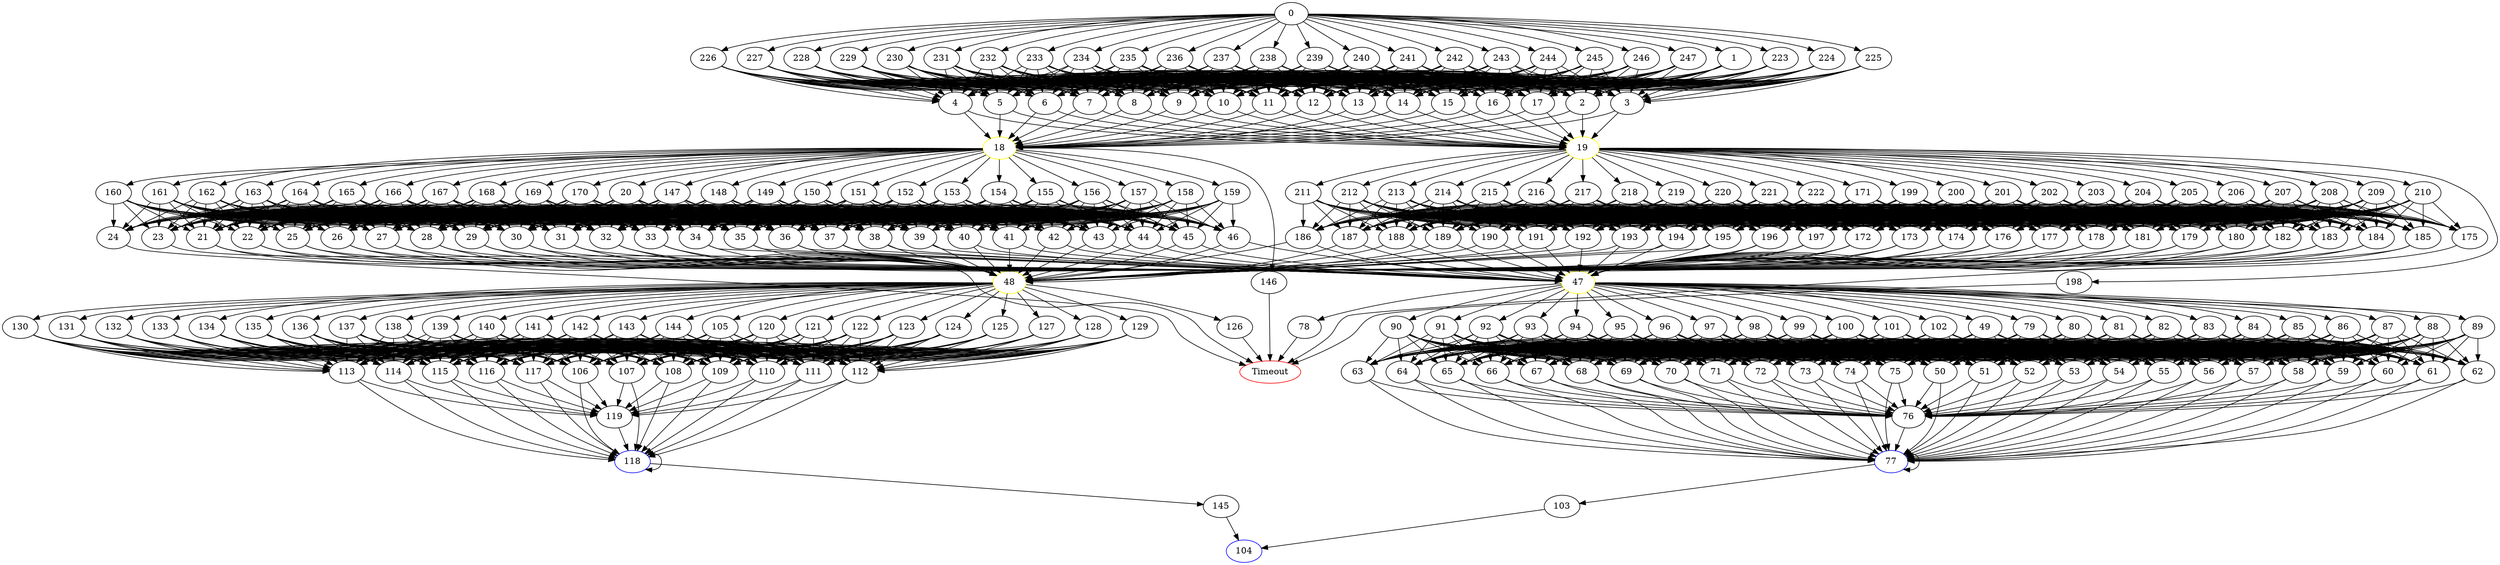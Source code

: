 digraph G {
	0 -> 1;
	0 -> 223;
	0 -> 224;
	0 -> 225;
	0 -> 226;
	0 -> 227;
	0 -> 228;
	0 -> 229;
	0 -> 230;
	0 -> 231;
	0 -> 232;
	0 -> 233;
	0 -> 234;
	0 -> 235;
	0 -> 236;
	0 -> 237;
	0 -> 238;
	0 -> 239;
	0 -> 240;
	0 -> 241;
	0 -> 242;
	0 -> 243;
	0 -> 244;
	0 -> 245;
	0 -> 246;
	0 -> 247;
	1 -> 2;
	1 -> 3;
	1 -> 4;
	1 -> 5;
	1 -> 6;
	1 -> 7;
	1 -> 8;
	1 -> 9;
	1 -> 10;
	1 -> 11;
	1 -> 12;
	1 -> 13;
	1 -> 14;
	1 -> 15;
	1 -> 16;
	1 -> 17;
	2 -> "18";
18 [color=yellow];
	2 -> "19";
19 [color=yellow];
	3 -> "18";
18 [color=yellow];
	3 -> "19";
19 [color=yellow];
	4 -> "18";
18 [color=yellow];
	4 -> "19";
19 [color=yellow];
	5 -> "18";
18 [color=yellow];
	5 -> "19";
19 [color=yellow];
	6 -> "18";
18 [color=yellow];
	6 -> "19";
19 [color=yellow];
	7 -> "18";
18 [color=yellow];
	7 -> "19";
19 [color=yellow];
	8 -> "18";
18 [color=yellow];
	8 -> "19";
19 [color=yellow];
	9 -> "18";
18 [color=yellow];
	9 -> "19";
19 [color=yellow];
	10 -> "18";
18 [color=yellow];
	10 -> "19";
19 [color=yellow];
	11 -> "18";
18 [color=yellow];
	11 -> "19";
19 [color=yellow];
	12 -> "18";
18 [color=yellow];
	12 -> "19";
19 [color=yellow];
	13 -> "18";
18 [color=yellow];
	13 -> "19";
19 [color=yellow];
	14 -> "18";
18 [color=yellow];
	14 -> "19";
19 [color=yellow];
	15 -> "18";
18 [color=yellow];
	15 -> "19";
19 [color=yellow];
	16 -> "18";
18 [color=yellow];
	16 -> "19";
19 [color=yellow];
	17 -> "18";
18 [color=yellow];
	17 -> "19";
19 [color=yellow];
	18 -> 20;
	18 -> 146;
	18 -> 147;
	18 -> 148;
	18 -> 149;
	18 -> 150;
	18 -> 151;
	18 -> 152;
	18 -> 153;
	18 -> 154;
	18 -> 155;
	18 -> 156;
	18 -> 157;
	18 -> 158;
	18 -> 159;
	18 -> 160;
	18 -> 161;
	18 -> 162;
	18 -> 163;
	18 -> 164;
	18 -> 165;
	18 -> 166;
	18 -> 167;
	18 -> 168;
	18 -> 169;
	18 -> 170;
	19 -> 171;
	19 -> 198;
	19 -> 199;
	19 -> 200;
	19 -> 201;
	19 -> 202;
	19 -> 203;
	19 -> 204;
	19 -> 205;
	19 -> 206;
	19 -> 207;
	19 -> 208;
	19 -> 209;
	19 -> 210;
	19 -> 211;
	19 -> 212;
	19 -> 213;
	19 -> 214;
	19 -> 215;
	19 -> 216;
	19 -> 217;
	19 -> 218;
	19 -> 219;
	19 -> 220;
	19 -> 221;
	19 -> 222;
	20 -> 21;
	20 -> 22;
	20 -> 23;
	20 -> 24;
	20 -> 25;
	20 -> 26;
	20 -> 27;
	20 -> 28;
	20 -> 29;
	20 -> 30;
	20 -> 31;
	20 -> 32;
	20 -> 33;
	20 -> 34;
	20 -> 35;
	20 -> 36;
	20 -> 37;
	20 -> 38;
	20 -> 39;
	20 -> 40;
	20 -> 41;
	20 -> 42;
	20 -> 43;
	20 -> 44;
	20 -> 45;
	20 -> 46;
	21 -> "47";
47 [color=yellow];
	21 -> "48";
48 [color=yellow];
	22 -> "47";
47 [color=yellow];
	22 -> "48";
48 [color=yellow];
	23 -> "Timeout";
Timeout [color=red];
	24 -> "Timeout";
Timeout [color=red];
	25 -> "47";
47 [color=yellow];
	25 -> "48";
48 [color=yellow];
	26 -> "47";
47 [color=yellow];
	26 -> "48";
48 [color=yellow];
	27 -> "47";
47 [color=yellow];
	27 -> "48";
48 [color=yellow];
	28 -> "47";
47 [color=yellow];
	28 -> "48";
48 [color=yellow];
	29 -> "47";
47 [color=yellow];
	29 -> "48";
48 [color=yellow];
	30 -> "47";
47 [color=yellow];
	30 -> "48";
48 [color=yellow];
	31 -> "47";
47 [color=yellow];
	31 -> "48";
48 [color=yellow];
	32 -> "47";
47 [color=yellow];
	32 -> "48";
48 [color=yellow];
	33 -> "47";
47 [color=yellow];
	33 -> "48";
48 [color=yellow];
	34 -> "47";
47 [color=yellow];
	34 -> "48";
48 [color=yellow];
	35 -> "47";
47 [color=yellow];
	35 -> "48";
48 [color=yellow];
	36 -> "47";
47 [color=yellow];
	36 -> "48";
48 [color=yellow];
	37 -> "47";
47 [color=yellow];
	37 -> "48";
48 [color=yellow];
	38 -> "47";
47 [color=yellow];
	38 -> "48";
48 [color=yellow];
	39 -> "47";
47 [color=yellow];
	39 -> "48";
48 [color=yellow];
	40 -> "47";
47 [color=yellow];
	40 -> "48";
48 [color=yellow];
	41 -> "47";
47 [color=yellow];
	41 -> "48";
48 [color=yellow];
	42 -> "47";
47 [color=yellow];
	42 -> "48";
48 [color=yellow];
	43 -> "47";
47 [color=yellow];
	43 -> "48";
48 [color=yellow];
	44 -> "47";
47 [color=yellow];
	44 -> "48";
48 [color=yellow];
	45 -> "47";
47 [color=yellow];
	45 -> "48";
48 [color=yellow];
	46 -> "47";
47 [color=yellow];
	46 -> "48";
48 [color=yellow];
	47 -> 49;
	47 -> 78;
	47 -> 79;
	47 -> 80;
	47 -> 81;
	47 -> 82;
	47 -> 83;
	47 -> 84;
	47 -> 85;
	47 -> 86;
	47 -> 87;
	47 -> 88;
	47 -> 89;
	47 -> 90;
	47 -> 91;
	47 -> 92;
	47 -> 93;
	47 -> 94;
	47 -> 95;
	47 -> 96;
	47 -> 97;
	47 -> 98;
	47 -> 99;
	47 -> 100;
	47 -> 101;
	47 -> 102;
	48 -> 105;
	48 -> 120;
	48 -> 121;
	48 -> 122;
	48 -> 123;
	48 -> 124;
	48 -> 125;
	48 -> 126;
	48 -> 127;
	48 -> 128;
	48 -> 129;
	48 -> 130;
	48 -> 131;
	48 -> 132;
	48 -> 133;
	48 -> 134;
	48 -> 135;
	48 -> 136;
	48 -> 137;
	48 -> 138;
	48 -> 139;
	48 -> 140;
	48 -> 141;
	48 -> 142;
	48 -> 143;
	48 -> 144;
	49 -> 50;
	49 -> 51;
	49 -> 52;
	49 -> 53;
	49 -> 54;
	49 -> 55;
	49 -> 56;
	49 -> 57;
	49 -> 58;
	49 -> 59;
	49 -> 60;
	49 -> 61;
	49 -> 62;
	49 -> 63;
	49 -> 64;
	49 -> 65;
	49 -> 66;
	49 -> 67;
	49 -> 68;
	49 -> 69;
	49 -> 70;
	49 -> 71;
	49 -> 72;
	49 -> 73;
	49 -> 74;
	49 -> 75;
	50 -> 76;
	50 -> "77";
77 [color=blue];
	51 -> 76;
	51 -> "77";
77 [color=blue];
	52 -> 76;
	52 -> "77";
77 [color=blue];
	53 -> 76;
	53 -> "77";
77 [color=blue];
	54 -> 76;
	54 -> "77";
77 [color=blue];
	55 -> 76;
	55 -> "77";
77 [color=blue];
	56 -> 76;
	56 -> "77";
77 [color=blue];
	57 -> 76;
	57 -> "77";
77 [color=blue];
	58 -> 76;
	58 -> "77";
77 [color=blue];
	59 -> 76;
	59 -> "77";
77 [color=blue];
	60 -> 76;
	60 -> "77";
77 [color=blue];
	61 -> 76;
	61 -> "77";
77 [color=blue];
	62 -> 76;
	62 -> "77";
77 [color=blue];
	63 -> 76;
	63 -> "77";
77 [color=blue];
	64 -> 76;
	64 -> "77";
77 [color=blue];
	65 -> 76;
	65 -> "77";
77 [color=blue];
	66 -> 76;
	66 -> "77";
77 [color=blue];
	67 -> 76;
	67 -> "77";
77 [color=blue];
	68 -> 76;
	68 -> "77";
77 [color=blue];
	69 -> 76;
	69 -> "77";
77 [color=blue];
	70 -> 76;
	70 -> "77";
77 [color=blue];
	71 -> 76;
	71 -> "77";
77 [color=blue];
	72 -> 76;
	72 -> "77";
77 [color=blue];
	73 -> 76;
	73 -> "77";
77 [color=blue];
	74 -> 76;
	74 -> "77";
77 [color=blue];
	75 -> 76;
	75 -> "77";
77 [color=blue];
	76 -> "77";
77 [color=blue];
	77 -> "77";
77 [color=blue];
	77 -> 103;
	78 -> "Timeout";
Timeout [color=red];
	79 -> 50;
	79 -> 51;
	79 -> 52;
	79 -> 53;
	79 -> 54;
	79 -> 55;
	79 -> 56;
	79 -> 57;
	79 -> 58;
	79 -> 59;
	79 -> 60;
	79 -> 61;
	79 -> 62;
	79 -> 63;
	79 -> 64;
	79 -> 65;
	79 -> 66;
	79 -> 67;
	79 -> 68;
	79 -> 69;
	79 -> 70;
	79 -> 71;
	79 -> 72;
	79 -> 73;
	79 -> 74;
	79 -> 75;
	80 -> 50;
	80 -> 51;
	80 -> 52;
	80 -> 53;
	80 -> 54;
	80 -> 55;
	80 -> 56;
	80 -> 57;
	80 -> 58;
	80 -> 59;
	80 -> 60;
	80 -> 61;
	80 -> 62;
	80 -> 63;
	80 -> 64;
	80 -> 65;
	80 -> 66;
	80 -> 67;
	80 -> 68;
	80 -> 69;
	80 -> 70;
	80 -> 71;
	80 -> 72;
	80 -> 73;
	80 -> 74;
	80 -> 75;
	81 -> 50;
	81 -> 51;
	81 -> 52;
	81 -> 53;
	81 -> 54;
	81 -> 55;
	81 -> 56;
	81 -> 57;
	81 -> 58;
	81 -> 59;
	81 -> 60;
	81 -> 61;
	81 -> 62;
	81 -> 63;
	81 -> 64;
	81 -> 65;
	81 -> 66;
	81 -> 67;
	81 -> 68;
	81 -> 69;
	81 -> 70;
	81 -> 71;
	81 -> 72;
	81 -> 73;
	81 -> 74;
	81 -> 75;
	82 -> 50;
	82 -> 51;
	82 -> 52;
	82 -> 53;
	82 -> 54;
	82 -> 55;
	82 -> 56;
	82 -> 57;
	82 -> 58;
	82 -> 59;
	82 -> 60;
	82 -> 61;
	82 -> 62;
	82 -> 63;
	82 -> 64;
	82 -> 65;
	82 -> 66;
	82 -> 67;
	82 -> 68;
	82 -> 69;
	82 -> 70;
	82 -> 71;
	82 -> 72;
	82 -> 73;
	82 -> 74;
	82 -> 75;
	83 -> 50;
	83 -> 51;
	83 -> 52;
	83 -> 53;
	83 -> 54;
	83 -> 55;
	83 -> 56;
	83 -> 57;
	83 -> 58;
	83 -> 59;
	83 -> 60;
	83 -> 61;
	83 -> 62;
	83 -> 63;
	83 -> 64;
	83 -> 65;
	83 -> 66;
	83 -> 67;
	83 -> 68;
	83 -> 69;
	83 -> 70;
	83 -> 71;
	83 -> 72;
	83 -> 73;
	83 -> 74;
	83 -> 75;
	84 -> 50;
	84 -> 51;
	84 -> 52;
	84 -> 53;
	84 -> 54;
	84 -> 55;
	84 -> 56;
	84 -> 57;
	84 -> 58;
	84 -> 59;
	84 -> 60;
	84 -> 61;
	84 -> 62;
	84 -> 63;
	84 -> 64;
	84 -> 65;
	84 -> 66;
	84 -> 67;
	84 -> 68;
	84 -> 69;
	84 -> 70;
	84 -> 71;
	84 -> 72;
	84 -> 73;
	84 -> 74;
	84 -> 75;
	85 -> 50;
	85 -> 51;
	85 -> 52;
	85 -> 53;
	85 -> 54;
	85 -> 55;
	85 -> 56;
	85 -> 57;
	85 -> 58;
	85 -> 59;
	85 -> 60;
	85 -> 61;
	85 -> 62;
	85 -> 63;
	85 -> 64;
	85 -> 65;
	85 -> 66;
	85 -> 67;
	85 -> 68;
	85 -> 69;
	85 -> 70;
	85 -> 71;
	85 -> 72;
	85 -> 73;
	85 -> 74;
	85 -> 75;
	86 -> 50;
	86 -> 51;
	86 -> 52;
	86 -> 53;
	86 -> 54;
	86 -> 55;
	86 -> 56;
	86 -> 57;
	86 -> 58;
	86 -> 59;
	86 -> 60;
	86 -> 61;
	86 -> 62;
	86 -> 63;
	86 -> 64;
	86 -> 65;
	86 -> 66;
	86 -> 67;
	86 -> 68;
	86 -> 69;
	86 -> 70;
	86 -> 71;
	86 -> 72;
	86 -> 73;
	86 -> 74;
	86 -> 75;
	87 -> 50;
	87 -> 51;
	87 -> 52;
	87 -> 53;
	87 -> 54;
	87 -> 55;
	87 -> 56;
	87 -> 57;
	87 -> 58;
	87 -> 59;
	87 -> 60;
	87 -> 61;
	87 -> 62;
	87 -> 63;
	87 -> 64;
	87 -> 65;
	87 -> 66;
	87 -> 67;
	87 -> 68;
	87 -> 69;
	87 -> 70;
	87 -> 71;
	87 -> 72;
	87 -> 73;
	87 -> 74;
	87 -> 75;
	88 -> 50;
	88 -> 51;
	88 -> 52;
	88 -> 53;
	88 -> 54;
	88 -> 55;
	88 -> 56;
	88 -> 57;
	88 -> 58;
	88 -> 59;
	88 -> 60;
	88 -> 61;
	88 -> 62;
	88 -> 63;
	88 -> 64;
	88 -> 65;
	88 -> 66;
	88 -> 67;
	88 -> 68;
	88 -> 69;
	88 -> 70;
	88 -> 71;
	88 -> 72;
	88 -> 73;
	88 -> 74;
	88 -> 75;
	89 -> 50;
	89 -> 51;
	89 -> 52;
	89 -> 53;
	89 -> 54;
	89 -> 55;
	89 -> 56;
	89 -> 57;
	89 -> 58;
	89 -> 59;
	89 -> 60;
	89 -> 61;
	89 -> 62;
	89 -> 63;
	89 -> 64;
	89 -> 65;
	89 -> 66;
	89 -> 67;
	89 -> 68;
	89 -> 69;
	89 -> 70;
	89 -> 71;
	89 -> 72;
	89 -> 73;
	89 -> 74;
	89 -> 75;
	90 -> 50;
	90 -> 51;
	90 -> 52;
	90 -> 53;
	90 -> 54;
	90 -> 55;
	90 -> 56;
	90 -> 57;
	90 -> 58;
	90 -> 59;
	90 -> 60;
	90 -> 61;
	90 -> 62;
	90 -> 63;
	90 -> 64;
	90 -> 65;
	90 -> 66;
	90 -> 67;
	90 -> 68;
	90 -> 69;
	90 -> 70;
	90 -> 71;
	90 -> 72;
	90 -> 73;
	90 -> 74;
	90 -> 75;
	91 -> 50;
	91 -> 51;
	91 -> 52;
	91 -> 53;
	91 -> 54;
	91 -> 55;
	91 -> 56;
	91 -> 57;
	91 -> 58;
	91 -> 59;
	91 -> 60;
	91 -> 61;
	91 -> 62;
	91 -> 63;
	91 -> 64;
	91 -> 65;
	91 -> 66;
	91 -> 67;
	91 -> 68;
	91 -> 69;
	91 -> 70;
	91 -> 71;
	91 -> 72;
	91 -> 73;
	91 -> 74;
	91 -> 75;
	92 -> 50;
	92 -> 51;
	92 -> 52;
	92 -> 53;
	92 -> 54;
	92 -> 55;
	92 -> 56;
	92 -> 57;
	92 -> 58;
	92 -> 59;
	92 -> 60;
	92 -> 61;
	92 -> 62;
	92 -> 63;
	92 -> 64;
	92 -> 65;
	92 -> 66;
	92 -> 67;
	92 -> 68;
	92 -> 69;
	92 -> 70;
	92 -> 71;
	92 -> 72;
	92 -> 73;
	92 -> 74;
	92 -> 75;
	93 -> 50;
	93 -> 51;
	93 -> 52;
	93 -> 53;
	93 -> 54;
	93 -> 55;
	93 -> 56;
	93 -> 57;
	93 -> 58;
	93 -> 59;
	93 -> 60;
	93 -> 61;
	93 -> 62;
	93 -> 63;
	93 -> 64;
	93 -> 65;
	93 -> 66;
	93 -> 67;
	93 -> 68;
	93 -> 69;
	93 -> 70;
	93 -> 71;
	93 -> 72;
	93 -> 73;
	93 -> 74;
	93 -> 75;
	94 -> 50;
	94 -> 51;
	94 -> 52;
	94 -> 53;
	94 -> 54;
	94 -> 55;
	94 -> 56;
	94 -> 57;
	94 -> 58;
	94 -> 59;
	94 -> 60;
	94 -> 61;
	94 -> 62;
	94 -> 63;
	94 -> 64;
	94 -> 65;
	94 -> 66;
	94 -> 67;
	94 -> 68;
	94 -> 69;
	94 -> 70;
	94 -> 71;
	94 -> 72;
	94 -> 73;
	94 -> 74;
	94 -> 75;
	95 -> 50;
	95 -> 51;
	95 -> 52;
	95 -> 53;
	95 -> 54;
	95 -> 55;
	95 -> 56;
	95 -> 57;
	95 -> 58;
	95 -> 59;
	95 -> 60;
	95 -> 61;
	95 -> 62;
	95 -> 63;
	95 -> 64;
	95 -> 65;
	95 -> 66;
	95 -> 67;
	95 -> 68;
	95 -> 69;
	95 -> 70;
	95 -> 71;
	95 -> 72;
	95 -> 73;
	95 -> 74;
	95 -> 75;
	96 -> 50;
	96 -> 51;
	96 -> 52;
	96 -> 53;
	96 -> 54;
	96 -> 55;
	96 -> 56;
	96 -> 57;
	96 -> 58;
	96 -> 59;
	96 -> 60;
	96 -> 61;
	96 -> 62;
	96 -> 63;
	96 -> 64;
	96 -> 65;
	96 -> 66;
	96 -> 67;
	96 -> 68;
	96 -> 69;
	96 -> 70;
	96 -> 71;
	96 -> 72;
	96 -> 73;
	96 -> 74;
	96 -> 75;
	97 -> 50;
	97 -> 51;
	97 -> 52;
	97 -> 53;
	97 -> 54;
	97 -> 55;
	97 -> 56;
	97 -> 57;
	97 -> 58;
	97 -> 59;
	97 -> 60;
	97 -> 61;
	97 -> 62;
	97 -> 63;
	97 -> 64;
	97 -> 65;
	97 -> 66;
	97 -> 67;
	97 -> 68;
	97 -> 69;
	97 -> 70;
	97 -> 71;
	97 -> 72;
	97 -> 73;
	97 -> 74;
	97 -> 75;
	98 -> 50;
	98 -> 51;
	98 -> 52;
	98 -> 53;
	98 -> 54;
	98 -> 55;
	98 -> 56;
	98 -> 57;
	98 -> 58;
	98 -> 59;
	98 -> 60;
	98 -> 61;
	98 -> 62;
	98 -> 63;
	98 -> 64;
	98 -> 65;
	98 -> 66;
	98 -> 67;
	98 -> 68;
	98 -> 69;
	98 -> 70;
	98 -> 71;
	98 -> 72;
	98 -> 73;
	98 -> 74;
	98 -> 75;
	99 -> 50;
	99 -> 51;
	99 -> 52;
	99 -> 53;
	99 -> 54;
	99 -> 55;
	99 -> 56;
	99 -> 57;
	99 -> 58;
	99 -> 59;
	99 -> 60;
	99 -> 61;
	99 -> 62;
	99 -> 63;
	99 -> 64;
	99 -> 65;
	99 -> 66;
	99 -> 67;
	99 -> 68;
	99 -> 69;
	99 -> 70;
	99 -> 71;
	99 -> 72;
	99 -> 73;
	99 -> 74;
	99 -> 75;
	100 -> 50;
	100 -> 51;
	100 -> 52;
	100 -> 53;
	100 -> 54;
	100 -> 55;
	100 -> 56;
	100 -> 57;
	100 -> 58;
	100 -> 59;
	100 -> 60;
	100 -> 61;
	100 -> 62;
	100 -> 63;
	100 -> 64;
	100 -> 65;
	100 -> 66;
	100 -> 67;
	100 -> 68;
	100 -> 69;
	100 -> 70;
	100 -> 71;
	100 -> 72;
	100 -> 73;
	100 -> 74;
	100 -> 75;
	101 -> 50;
	101 -> 51;
	101 -> 52;
	101 -> 53;
	101 -> 54;
	101 -> 55;
	101 -> 56;
	101 -> 57;
	101 -> 58;
	101 -> 59;
	101 -> 60;
	101 -> 61;
	101 -> 62;
	101 -> 63;
	101 -> 64;
	101 -> 65;
	101 -> 66;
	101 -> 67;
	101 -> 68;
	101 -> 69;
	101 -> 70;
	101 -> 71;
	101 -> 72;
	101 -> 73;
	101 -> 74;
	101 -> 75;
	102 -> 50;
	102 -> 51;
	102 -> 52;
	102 -> 53;
	102 -> 54;
	102 -> 55;
	102 -> 56;
	102 -> 57;
	102 -> 58;
	102 -> 59;
	102 -> 60;
	102 -> 61;
	102 -> 62;
	102 -> 63;
	102 -> 64;
	102 -> 65;
	102 -> 66;
	102 -> 67;
	102 -> 68;
	102 -> 69;
	102 -> 70;
	102 -> 71;
	102 -> 72;
	102 -> 73;
	102 -> 74;
	102 -> 75;
	103 -> "104";
104 [color=blue];
	105 -> 106;
	105 -> 107;
	105 -> 108;
	105 -> 109;
	105 -> 110;
	105 -> 111;
	105 -> 112;
	105 -> 113;
	105 -> 114;
	105 -> 115;
	105 -> 116;
	105 -> 117;
	106 -> "118";
118 [color=blue];
	106 -> 119;
	107 -> "118";
118 [color=blue];
	107 -> 119;
	108 -> "118";
118 [color=blue];
	108 -> 119;
	109 -> "118";
118 [color=blue];
	109 -> 119;
	110 -> "118";
118 [color=blue];
	110 -> 119;
	111 -> "118";
118 [color=blue];
	111 -> 119;
	112 -> "118";
118 [color=blue];
	112 -> 119;
	113 -> "118";
118 [color=blue];
	113 -> 119;
	114 -> "118";
118 [color=blue];
	114 -> 119;
	115 -> "118";
118 [color=blue];
	115 -> 119;
	116 -> "118";
118 [color=blue];
	116 -> 119;
	117 -> "118";
118 [color=blue];
	117 -> 119;
	118 -> "118";
118 [color=blue];
	118 -> 145;
	119 -> "118";
118 [color=blue];
	120 -> 106;
	120 -> 107;
	120 -> 108;
	120 -> 109;
	120 -> 110;
	120 -> 111;
	120 -> 112;
	120 -> 113;
	120 -> 114;
	120 -> 115;
	120 -> 116;
	120 -> 117;
	121 -> 106;
	121 -> 107;
	121 -> 108;
	121 -> 109;
	121 -> 110;
	121 -> 111;
	121 -> 112;
	121 -> 113;
	121 -> 114;
	121 -> 115;
	121 -> 116;
	121 -> 117;
	122 -> 106;
	122 -> 107;
	122 -> 108;
	122 -> 109;
	122 -> 110;
	122 -> 111;
	122 -> 112;
	122 -> 113;
	122 -> 114;
	122 -> 115;
	122 -> 116;
	122 -> 117;
	123 -> 106;
	123 -> 107;
	123 -> 108;
	123 -> 109;
	123 -> 110;
	123 -> 111;
	123 -> 112;
	123 -> 113;
	123 -> 114;
	123 -> 115;
	123 -> 116;
	123 -> 117;
	124 -> 106;
	124 -> 107;
	124 -> 108;
	124 -> 109;
	124 -> 110;
	124 -> 111;
	124 -> 112;
	124 -> 113;
	124 -> 114;
	124 -> 115;
	124 -> 116;
	124 -> 117;
	125 -> 106;
	125 -> 107;
	125 -> 108;
	125 -> 109;
	125 -> 110;
	125 -> 111;
	125 -> 112;
	125 -> 113;
	125 -> 114;
	125 -> 115;
	125 -> 116;
	125 -> 117;
	126 -> "Timeout";
Timeout [color=red];
	127 -> 106;
	127 -> 107;
	127 -> 108;
	127 -> 109;
	127 -> 110;
	127 -> 111;
	127 -> 112;
	127 -> 113;
	127 -> 114;
	127 -> 115;
	127 -> 116;
	127 -> 117;
	128 -> 106;
	128 -> 107;
	128 -> 108;
	128 -> 109;
	128 -> 110;
	128 -> 111;
	128 -> 112;
	128 -> 113;
	128 -> 114;
	128 -> 115;
	128 -> 116;
	128 -> 117;
	129 -> 106;
	129 -> 107;
	129 -> 108;
	129 -> 109;
	129 -> 110;
	129 -> 111;
	129 -> 112;
	129 -> 113;
	129 -> 114;
	129 -> 115;
	129 -> 116;
	129 -> 117;
	130 -> 106;
	130 -> 107;
	130 -> 108;
	130 -> 109;
	130 -> 110;
	130 -> 111;
	130 -> 112;
	130 -> 113;
	130 -> 114;
	130 -> 115;
	130 -> 116;
	130 -> 117;
	131 -> 106;
	131 -> 107;
	131 -> 108;
	131 -> 109;
	131 -> 110;
	131 -> 111;
	131 -> 112;
	131 -> 113;
	131 -> 114;
	131 -> 115;
	131 -> 116;
	131 -> 117;
	132 -> 106;
	132 -> 107;
	132 -> 108;
	132 -> 109;
	132 -> 110;
	132 -> 111;
	132 -> 112;
	132 -> 113;
	132 -> 114;
	132 -> 115;
	132 -> 116;
	132 -> 117;
	133 -> 106;
	133 -> 107;
	133 -> 108;
	133 -> 109;
	133 -> 110;
	133 -> 111;
	133 -> 112;
	133 -> 113;
	133 -> 114;
	133 -> 115;
	133 -> 116;
	133 -> 117;
	134 -> 106;
	134 -> 107;
	134 -> 108;
	134 -> 109;
	134 -> 110;
	134 -> 111;
	134 -> 112;
	134 -> 113;
	134 -> 114;
	134 -> 115;
	134 -> 116;
	134 -> 117;
	135 -> 106;
	135 -> 107;
	135 -> 108;
	135 -> 109;
	135 -> 110;
	135 -> 111;
	135 -> 112;
	135 -> 113;
	135 -> 114;
	135 -> 115;
	135 -> 116;
	135 -> 117;
	136 -> 106;
	136 -> 107;
	136 -> 108;
	136 -> 109;
	136 -> 110;
	136 -> 111;
	136 -> 112;
	136 -> 113;
	136 -> 114;
	136 -> 115;
	136 -> 116;
	136 -> 117;
	137 -> 106;
	137 -> 107;
	137 -> 108;
	137 -> 109;
	137 -> 110;
	137 -> 111;
	137 -> 112;
	137 -> 113;
	137 -> 114;
	137 -> 115;
	137 -> 116;
	137 -> 117;
	138 -> 106;
	138 -> 107;
	138 -> 108;
	138 -> 109;
	138 -> 110;
	138 -> 111;
	138 -> 112;
	138 -> 113;
	138 -> 114;
	138 -> 115;
	138 -> 116;
	138 -> 117;
	139 -> 106;
	139 -> 107;
	139 -> 108;
	139 -> 109;
	139 -> 110;
	139 -> 111;
	139 -> 112;
	139 -> 113;
	139 -> 114;
	139 -> 115;
	139 -> 116;
	139 -> 117;
	140 -> 106;
	140 -> 107;
	140 -> 108;
	140 -> 109;
	140 -> 110;
	140 -> 111;
	140 -> 112;
	140 -> 113;
	140 -> 114;
	140 -> 115;
	140 -> 116;
	140 -> 117;
	141 -> 106;
	141 -> 107;
	141 -> 108;
	141 -> 109;
	141 -> 110;
	141 -> 111;
	141 -> 112;
	141 -> 113;
	141 -> 114;
	141 -> 115;
	141 -> 116;
	141 -> 117;
	142 -> 106;
	142 -> 107;
	142 -> 108;
	142 -> 109;
	142 -> 110;
	142 -> 111;
	142 -> 112;
	142 -> 113;
	142 -> 114;
	142 -> 115;
	142 -> 116;
	142 -> 117;
	143 -> 106;
	143 -> 107;
	143 -> 108;
	143 -> 109;
	143 -> 110;
	143 -> 111;
	143 -> 112;
	143 -> 113;
	143 -> 114;
	143 -> 115;
	143 -> 116;
	143 -> 117;
	144 -> 106;
	144 -> 107;
	144 -> 108;
	144 -> 109;
	144 -> 110;
	144 -> 111;
	144 -> 112;
	144 -> 113;
	144 -> 114;
	144 -> 115;
	144 -> 116;
	144 -> 117;
	145 -> "104";
104 [color=blue];
	146 -> "Timeout";
Timeout [color=red];
	147 -> 21;
	147 -> 22;
	147 -> 23;
	147 -> 24;
	147 -> 25;
	147 -> 26;
	147 -> 27;
	147 -> 28;
	147 -> 29;
	147 -> 30;
	147 -> 31;
	147 -> 32;
	147 -> 33;
	147 -> 34;
	147 -> 35;
	147 -> 36;
	147 -> 37;
	147 -> 38;
	147 -> 39;
	147 -> 40;
	147 -> 41;
	147 -> 42;
	147 -> 43;
	147 -> 44;
	147 -> 45;
	147 -> 46;
	148 -> 21;
	148 -> 22;
	148 -> 23;
	148 -> 24;
	148 -> 25;
	148 -> 26;
	148 -> 27;
	148 -> 28;
	148 -> 29;
	148 -> 30;
	148 -> 31;
	148 -> 32;
	148 -> 33;
	148 -> 34;
	148 -> 35;
	148 -> 36;
	148 -> 37;
	148 -> 38;
	148 -> 39;
	148 -> 40;
	148 -> 41;
	148 -> 42;
	148 -> 43;
	148 -> 44;
	148 -> 45;
	148 -> 46;
	149 -> 21;
	149 -> 22;
	149 -> 23;
	149 -> 24;
	149 -> 25;
	149 -> 26;
	149 -> 27;
	149 -> 28;
	149 -> 29;
	149 -> 30;
	149 -> 31;
	149 -> 32;
	149 -> 33;
	149 -> 34;
	149 -> 35;
	149 -> 36;
	149 -> 37;
	149 -> 38;
	149 -> 39;
	149 -> 40;
	149 -> 41;
	149 -> 42;
	149 -> 43;
	149 -> 44;
	149 -> 45;
	149 -> 46;
	150 -> 21;
	150 -> 22;
	150 -> 23;
	150 -> 24;
	150 -> 25;
	150 -> 26;
	150 -> 27;
	150 -> 28;
	150 -> 29;
	150 -> 30;
	150 -> 31;
	150 -> 32;
	150 -> 33;
	150 -> 34;
	150 -> 35;
	150 -> 36;
	150 -> 37;
	150 -> 38;
	150 -> 39;
	150 -> 40;
	150 -> 41;
	150 -> 42;
	150 -> 43;
	150 -> 44;
	150 -> 45;
	150 -> 46;
	151 -> 21;
	151 -> 22;
	151 -> 23;
	151 -> 24;
	151 -> 25;
	151 -> 26;
	151 -> 27;
	151 -> 28;
	151 -> 29;
	151 -> 30;
	151 -> 31;
	151 -> 32;
	151 -> 33;
	151 -> 34;
	151 -> 35;
	151 -> 36;
	151 -> 37;
	151 -> 38;
	151 -> 39;
	151 -> 40;
	151 -> 41;
	151 -> 42;
	151 -> 43;
	151 -> 44;
	151 -> 45;
	151 -> 46;
	152 -> 21;
	152 -> 22;
	152 -> 23;
	152 -> 24;
	152 -> 25;
	152 -> 26;
	152 -> 27;
	152 -> 28;
	152 -> 29;
	152 -> 30;
	152 -> 31;
	152 -> 32;
	152 -> 33;
	152 -> 34;
	152 -> 35;
	152 -> 36;
	152 -> 37;
	152 -> 38;
	152 -> 39;
	152 -> 40;
	152 -> 41;
	152 -> 42;
	152 -> 43;
	152 -> 44;
	152 -> 45;
	152 -> 46;
	153 -> 21;
	153 -> 22;
	153 -> 23;
	153 -> 24;
	153 -> 25;
	153 -> 26;
	153 -> 27;
	153 -> 28;
	153 -> 29;
	153 -> 30;
	153 -> 31;
	153 -> 32;
	153 -> 33;
	153 -> 34;
	153 -> 35;
	153 -> 36;
	153 -> 37;
	153 -> 38;
	153 -> 39;
	153 -> 40;
	153 -> 41;
	153 -> 42;
	153 -> 43;
	153 -> 44;
	153 -> 45;
	153 -> 46;
	154 -> 21;
	154 -> 22;
	154 -> 23;
	154 -> 24;
	154 -> 25;
	154 -> 26;
	154 -> 27;
	154 -> 28;
	154 -> 29;
	154 -> 30;
	154 -> 31;
	154 -> 32;
	154 -> 33;
	154 -> 34;
	154 -> 35;
	154 -> 36;
	154 -> 37;
	154 -> 38;
	154 -> 39;
	154 -> 40;
	154 -> 41;
	154 -> 42;
	154 -> 43;
	154 -> 44;
	154 -> 45;
	154 -> 46;
	155 -> 21;
	155 -> 22;
	155 -> 23;
	155 -> 24;
	155 -> 25;
	155 -> 26;
	155 -> 27;
	155 -> 28;
	155 -> 29;
	155 -> 30;
	155 -> 31;
	155 -> 32;
	155 -> 33;
	155 -> 34;
	155 -> 35;
	155 -> 36;
	155 -> 37;
	155 -> 38;
	155 -> 39;
	155 -> 40;
	155 -> 41;
	155 -> 42;
	155 -> 43;
	155 -> 44;
	155 -> 45;
	155 -> 46;
	156 -> 21;
	156 -> 22;
	156 -> 23;
	156 -> 24;
	156 -> 25;
	156 -> 26;
	156 -> 27;
	156 -> 28;
	156 -> 29;
	156 -> 30;
	156 -> 31;
	156 -> 32;
	156 -> 33;
	156 -> 34;
	156 -> 35;
	156 -> 36;
	156 -> 37;
	156 -> 38;
	156 -> 39;
	156 -> 40;
	156 -> 41;
	156 -> 42;
	156 -> 43;
	156 -> 44;
	156 -> 45;
	156 -> 46;
	157 -> 21;
	157 -> 22;
	157 -> 23;
	157 -> 24;
	157 -> 25;
	157 -> 26;
	157 -> 27;
	157 -> 28;
	157 -> 29;
	157 -> 30;
	157 -> 31;
	157 -> 32;
	157 -> 33;
	157 -> 34;
	157 -> 35;
	157 -> 36;
	157 -> 37;
	157 -> 38;
	157 -> 39;
	157 -> 40;
	157 -> 41;
	157 -> 42;
	157 -> 43;
	157 -> 44;
	157 -> 45;
	157 -> 46;
	158 -> 21;
	158 -> 22;
	158 -> 23;
	158 -> 24;
	158 -> 25;
	158 -> 26;
	158 -> 27;
	158 -> 28;
	158 -> 29;
	158 -> 30;
	158 -> 31;
	158 -> 32;
	158 -> 33;
	158 -> 34;
	158 -> 35;
	158 -> 36;
	158 -> 37;
	158 -> 38;
	158 -> 39;
	158 -> 40;
	158 -> 41;
	158 -> 42;
	158 -> 43;
	158 -> 44;
	158 -> 45;
	158 -> 46;
	159 -> 21;
	159 -> 22;
	159 -> 23;
	159 -> 24;
	159 -> 25;
	159 -> 26;
	159 -> 27;
	159 -> 28;
	159 -> 29;
	159 -> 30;
	159 -> 31;
	159 -> 32;
	159 -> 33;
	159 -> 34;
	159 -> 35;
	159 -> 36;
	159 -> 37;
	159 -> 38;
	159 -> 39;
	159 -> 40;
	159 -> 41;
	159 -> 42;
	159 -> 43;
	159 -> 44;
	159 -> 45;
	159 -> 46;
	160 -> 21;
	160 -> 22;
	160 -> 23;
	160 -> 24;
	160 -> 25;
	160 -> 26;
	160 -> 27;
	160 -> 28;
	160 -> 29;
	160 -> 30;
	160 -> 31;
	160 -> 32;
	160 -> 33;
	160 -> 34;
	160 -> 35;
	160 -> 36;
	160 -> 37;
	160 -> 38;
	160 -> 39;
	160 -> 40;
	160 -> 41;
	160 -> 42;
	160 -> 43;
	160 -> 44;
	160 -> 45;
	160 -> 46;
	161 -> 21;
	161 -> 22;
	161 -> 23;
	161 -> 24;
	161 -> 25;
	161 -> 26;
	161 -> 27;
	161 -> 28;
	161 -> 29;
	161 -> 30;
	161 -> 31;
	161 -> 32;
	161 -> 33;
	161 -> 34;
	161 -> 35;
	161 -> 36;
	161 -> 37;
	161 -> 38;
	161 -> 39;
	161 -> 40;
	161 -> 41;
	161 -> 42;
	161 -> 43;
	161 -> 44;
	161 -> 45;
	161 -> 46;
	162 -> 21;
	162 -> 22;
	162 -> 23;
	162 -> 24;
	162 -> 25;
	162 -> 26;
	162 -> 27;
	162 -> 28;
	162 -> 29;
	162 -> 30;
	162 -> 31;
	162 -> 32;
	162 -> 33;
	162 -> 34;
	162 -> 35;
	162 -> 36;
	162 -> 37;
	162 -> 38;
	162 -> 39;
	162 -> 40;
	162 -> 41;
	162 -> 42;
	162 -> 43;
	162 -> 44;
	162 -> 45;
	162 -> 46;
	163 -> 21;
	163 -> 22;
	163 -> 23;
	163 -> 24;
	163 -> 25;
	163 -> 26;
	163 -> 27;
	163 -> 28;
	163 -> 29;
	163 -> 30;
	163 -> 31;
	163 -> 32;
	163 -> 33;
	163 -> 34;
	163 -> 35;
	163 -> 36;
	163 -> 37;
	163 -> 38;
	163 -> 39;
	163 -> 40;
	163 -> 41;
	163 -> 42;
	163 -> 43;
	163 -> 44;
	163 -> 45;
	163 -> 46;
	164 -> 21;
	164 -> 22;
	164 -> 23;
	164 -> 24;
	164 -> 25;
	164 -> 26;
	164 -> 27;
	164 -> 28;
	164 -> 29;
	164 -> 30;
	164 -> 31;
	164 -> 32;
	164 -> 33;
	164 -> 34;
	164 -> 35;
	164 -> 36;
	164 -> 37;
	164 -> 38;
	164 -> 39;
	164 -> 40;
	164 -> 41;
	164 -> 42;
	164 -> 43;
	164 -> 44;
	164 -> 45;
	164 -> 46;
	165 -> 21;
	165 -> 22;
	165 -> 23;
	165 -> 24;
	165 -> 25;
	165 -> 26;
	165 -> 27;
	165 -> 28;
	165 -> 29;
	165 -> 30;
	165 -> 31;
	165 -> 32;
	165 -> 33;
	165 -> 34;
	165 -> 35;
	165 -> 36;
	165 -> 37;
	165 -> 38;
	165 -> 39;
	165 -> 40;
	165 -> 41;
	165 -> 42;
	165 -> 43;
	165 -> 44;
	165 -> 45;
	165 -> 46;
	166 -> 21;
	166 -> 22;
	166 -> 23;
	166 -> 24;
	166 -> 25;
	166 -> 26;
	166 -> 27;
	166 -> 28;
	166 -> 29;
	166 -> 30;
	166 -> 31;
	166 -> 32;
	166 -> 33;
	166 -> 34;
	166 -> 35;
	166 -> 36;
	166 -> 37;
	166 -> 38;
	166 -> 39;
	166 -> 40;
	166 -> 41;
	166 -> 42;
	166 -> 43;
	166 -> 44;
	166 -> 45;
	166 -> 46;
	167 -> 21;
	167 -> 22;
	167 -> 23;
	167 -> 24;
	167 -> 25;
	167 -> 26;
	167 -> 27;
	167 -> 28;
	167 -> 29;
	167 -> 30;
	167 -> 31;
	167 -> 32;
	167 -> 33;
	167 -> 34;
	167 -> 35;
	167 -> 36;
	167 -> 37;
	167 -> 38;
	167 -> 39;
	167 -> 40;
	167 -> 41;
	167 -> 42;
	167 -> 43;
	167 -> 44;
	167 -> 45;
	167 -> 46;
	168 -> 21;
	168 -> 22;
	168 -> 23;
	168 -> 24;
	168 -> 25;
	168 -> 26;
	168 -> 27;
	168 -> 28;
	168 -> 29;
	168 -> 30;
	168 -> 31;
	168 -> 32;
	168 -> 33;
	168 -> 34;
	168 -> 35;
	168 -> 36;
	168 -> 37;
	168 -> 38;
	168 -> 39;
	168 -> 40;
	168 -> 41;
	168 -> 42;
	168 -> 43;
	168 -> 44;
	168 -> 45;
	168 -> 46;
	169 -> 21;
	169 -> 22;
	169 -> 23;
	169 -> 24;
	169 -> 25;
	169 -> 26;
	169 -> 27;
	169 -> 28;
	169 -> 29;
	169 -> 30;
	169 -> 31;
	169 -> 32;
	169 -> 33;
	169 -> 34;
	169 -> 35;
	169 -> 36;
	169 -> 37;
	169 -> 38;
	169 -> 39;
	169 -> 40;
	169 -> 41;
	169 -> 42;
	169 -> 43;
	169 -> 44;
	169 -> 45;
	169 -> 46;
	170 -> 21;
	170 -> 22;
	170 -> 23;
	170 -> 24;
	170 -> 25;
	170 -> 26;
	170 -> 27;
	170 -> 28;
	170 -> 29;
	170 -> 30;
	170 -> 31;
	170 -> 32;
	170 -> 33;
	170 -> 34;
	170 -> 35;
	170 -> 36;
	170 -> 37;
	170 -> 38;
	170 -> 39;
	170 -> 40;
	170 -> 41;
	170 -> 42;
	170 -> 43;
	170 -> 44;
	170 -> 45;
	170 -> 46;
	171 -> 172;
	171 -> 173;
	171 -> 174;
	171 -> 175;
	171 -> 176;
	171 -> 177;
	171 -> 178;
	171 -> 179;
	171 -> 180;
	171 -> 181;
	171 -> 182;
	171 -> 183;
	171 -> 184;
	171 -> 185;
	171 -> 186;
	171 -> 187;
	171 -> 188;
	171 -> 189;
	171 -> 190;
	171 -> 191;
	171 -> 192;
	171 -> 193;
	171 -> 194;
	171 -> 195;
	171 -> 196;
	171 -> 197;
	172 -> "47";
47 [color=yellow];
	172 -> "48";
48 [color=yellow];
	173 -> "47";
47 [color=yellow];
	173 -> "48";
48 [color=yellow];
	174 -> "47";
47 [color=yellow];
	174 -> "48";
48 [color=yellow];
	175 -> "Timeout";
Timeout [color=red];
	176 -> "47";
47 [color=yellow];
	176 -> "48";
48 [color=yellow];
	177 -> "47";
47 [color=yellow];
	177 -> "48";
48 [color=yellow];
	178 -> "47";
47 [color=yellow];
	178 -> "48";
48 [color=yellow];
	179 -> "47";
47 [color=yellow];
	179 -> "48";
48 [color=yellow];
	180 -> "47";
47 [color=yellow];
	180 -> "48";
48 [color=yellow];
	181 -> "47";
47 [color=yellow];
	181 -> "48";
48 [color=yellow];
	182 -> "47";
47 [color=yellow];
	182 -> "48";
48 [color=yellow];
	183 -> "47";
47 [color=yellow];
	183 -> "48";
48 [color=yellow];
	184 -> "47";
47 [color=yellow];
	184 -> "48";
48 [color=yellow];
	185 -> "47";
47 [color=yellow];
	185 -> "48";
48 [color=yellow];
	186 -> "47";
47 [color=yellow];
	186 -> "48";
48 [color=yellow];
	187 -> "47";
47 [color=yellow];
	187 -> "48";
48 [color=yellow];
	188 -> "47";
47 [color=yellow];
	188 -> "48";
48 [color=yellow];
	189 -> "47";
47 [color=yellow];
	189 -> "48";
48 [color=yellow];
	190 -> "47";
47 [color=yellow];
	190 -> "48";
48 [color=yellow];
	191 -> "47";
47 [color=yellow];
	191 -> "48";
48 [color=yellow];
	192 -> "47";
47 [color=yellow];
	192 -> "48";
48 [color=yellow];
	193 -> "47";
47 [color=yellow];
	193 -> "48";
48 [color=yellow];
	194 -> "47";
47 [color=yellow];
	194 -> "48";
48 [color=yellow];
	195 -> "47";
47 [color=yellow];
	195 -> "48";
48 [color=yellow];
	196 -> "47";
47 [color=yellow];
	196 -> "48";
48 [color=yellow];
	197 -> "47";
47 [color=yellow];
	197 -> "48";
48 [color=yellow];
	198 -> "Timeout";
Timeout [color=red];
	199 -> 172;
	199 -> 173;
	199 -> 174;
	199 -> 175;
	199 -> 176;
	199 -> 177;
	199 -> 178;
	199 -> 179;
	199 -> 180;
	199 -> 181;
	199 -> 182;
	199 -> 183;
	199 -> 184;
	199 -> 185;
	199 -> 186;
	199 -> 187;
	199 -> 188;
	199 -> 189;
	199 -> 190;
	199 -> 191;
	199 -> 192;
	199 -> 193;
	199 -> 194;
	199 -> 195;
	199 -> 196;
	199 -> 197;
	200 -> 172;
	200 -> 173;
	200 -> 174;
	200 -> 175;
	200 -> 176;
	200 -> 177;
	200 -> 178;
	200 -> 179;
	200 -> 180;
	200 -> 181;
	200 -> 182;
	200 -> 183;
	200 -> 184;
	200 -> 185;
	200 -> 186;
	200 -> 187;
	200 -> 188;
	200 -> 189;
	200 -> 190;
	200 -> 191;
	200 -> 192;
	200 -> 193;
	200 -> 194;
	200 -> 195;
	200 -> 196;
	200 -> 197;
	201 -> 172;
	201 -> 173;
	201 -> 174;
	201 -> 175;
	201 -> 176;
	201 -> 177;
	201 -> 178;
	201 -> 179;
	201 -> 180;
	201 -> 181;
	201 -> 182;
	201 -> 183;
	201 -> 184;
	201 -> 185;
	201 -> 186;
	201 -> 187;
	201 -> 188;
	201 -> 189;
	201 -> 190;
	201 -> 191;
	201 -> 192;
	201 -> 193;
	201 -> 194;
	201 -> 195;
	201 -> 196;
	201 -> 197;
	202 -> 172;
	202 -> 173;
	202 -> 174;
	202 -> 175;
	202 -> 176;
	202 -> 177;
	202 -> 178;
	202 -> 179;
	202 -> 180;
	202 -> 181;
	202 -> 182;
	202 -> 183;
	202 -> 184;
	202 -> 185;
	202 -> 186;
	202 -> 187;
	202 -> 188;
	202 -> 189;
	202 -> 190;
	202 -> 191;
	202 -> 192;
	202 -> 193;
	202 -> 194;
	202 -> 195;
	202 -> 196;
	202 -> 197;
	203 -> 172;
	203 -> 173;
	203 -> 174;
	203 -> 175;
	203 -> 176;
	203 -> 177;
	203 -> 178;
	203 -> 179;
	203 -> 180;
	203 -> 181;
	203 -> 182;
	203 -> 183;
	203 -> 184;
	203 -> 185;
	203 -> 186;
	203 -> 187;
	203 -> 188;
	203 -> 189;
	203 -> 190;
	203 -> 191;
	203 -> 192;
	203 -> 193;
	203 -> 194;
	203 -> 195;
	203 -> 196;
	203 -> 197;
	204 -> 172;
	204 -> 173;
	204 -> 174;
	204 -> 175;
	204 -> 176;
	204 -> 177;
	204 -> 178;
	204 -> 179;
	204 -> 180;
	204 -> 181;
	204 -> 182;
	204 -> 183;
	204 -> 184;
	204 -> 185;
	204 -> 186;
	204 -> 187;
	204 -> 188;
	204 -> 189;
	204 -> 190;
	204 -> 191;
	204 -> 192;
	204 -> 193;
	204 -> 194;
	204 -> 195;
	204 -> 196;
	204 -> 197;
	205 -> 172;
	205 -> 173;
	205 -> 174;
	205 -> 175;
	205 -> 176;
	205 -> 177;
	205 -> 178;
	205 -> 179;
	205 -> 180;
	205 -> 181;
	205 -> 182;
	205 -> 183;
	205 -> 184;
	205 -> 185;
	205 -> 186;
	205 -> 187;
	205 -> 188;
	205 -> 189;
	205 -> 190;
	205 -> 191;
	205 -> 192;
	205 -> 193;
	205 -> 194;
	205 -> 195;
	205 -> 196;
	205 -> 197;
	206 -> 172;
	206 -> 173;
	206 -> 174;
	206 -> 175;
	206 -> 176;
	206 -> 177;
	206 -> 178;
	206 -> 179;
	206 -> 180;
	206 -> 181;
	206 -> 182;
	206 -> 183;
	206 -> 184;
	206 -> 185;
	206 -> 186;
	206 -> 187;
	206 -> 188;
	206 -> 189;
	206 -> 190;
	206 -> 191;
	206 -> 192;
	206 -> 193;
	206 -> 194;
	206 -> 195;
	206 -> 196;
	206 -> 197;
	207 -> 172;
	207 -> 173;
	207 -> 174;
	207 -> 175;
	207 -> 176;
	207 -> 177;
	207 -> 178;
	207 -> 179;
	207 -> 180;
	207 -> 181;
	207 -> 182;
	207 -> 183;
	207 -> 184;
	207 -> 185;
	207 -> 186;
	207 -> 187;
	207 -> 188;
	207 -> 189;
	207 -> 190;
	207 -> 191;
	207 -> 192;
	207 -> 193;
	207 -> 194;
	207 -> 195;
	207 -> 196;
	207 -> 197;
	208 -> 172;
	208 -> 173;
	208 -> 174;
	208 -> 175;
	208 -> 176;
	208 -> 177;
	208 -> 178;
	208 -> 179;
	208 -> 180;
	208 -> 181;
	208 -> 182;
	208 -> 183;
	208 -> 184;
	208 -> 185;
	208 -> 186;
	208 -> 187;
	208 -> 188;
	208 -> 189;
	208 -> 190;
	208 -> 191;
	208 -> 192;
	208 -> 193;
	208 -> 194;
	208 -> 195;
	208 -> 196;
	208 -> 197;
	209 -> 172;
	209 -> 173;
	209 -> 174;
	209 -> 175;
	209 -> 176;
	209 -> 177;
	209 -> 178;
	209 -> 179;
	209 -> 180;
	209 -> 181;
	209 -> 182;
	209 -> 183;
	209 -> 184;
	209 -> 185;
	209 -> 186;
	209 -> 187;
	209 -> 188;
	209 -> 189;
	209 -> 190;
	209 -> 191;
	209 -> 192;
	209 -> 193;
	209 -> 194;
	209 -> 195;
	209 -> 196;
	209 -> 197;
	210 -> 172;
	210 -> 173;
	210 -> 174;
	210 -> 175;
	210 -> 176;
	210 -> 177;
	210 -> 178;
	210 -> 179;
	210 -> 180;
	210 -> 181;
	210 -> 182;
	210 -> 183;
	210 -> 184;
	210 -> 185;
	210 -> 186;
	210 -> 187;
	210 -> 188;
	210 -> 189;
	210 -> 190;
	210 -> 191;
	210 -> 192;
	210 -> 193;
	210 -> 194;
	210 -> 195;
	210 -> 196;
	210 -> 197;
	211 -> 172;
	211 -> 173;
	211 -> 174;
	211 -> 175;
	211 -> 176;
	211 -> 177;
	211 -> 178;
	211 -> 179;
	211 -> 180;
	211 -> 181;
	211 -> 182;
	211 -> 183;
	211 -> 184;
	211 -> 185;
	211 -> 186;
	211 -> 187;
	211 -> 188;
	211 -> 189;
	211 -> 190;
	211 -> 191;
	211 -> 192;
	211 -> 193;
	211 -> 194;
	211 -> 195;
	211 -> 196;
	211 -> 197;
	212 -> 172;
	212 -> 173;
	212 -> 174;
	212 -> 175;
	212 -> 176;
	212 -> 177;
	212 -> 178;
	212 -> 179;
	212 -> 180;
	212 -> 181;
	212 -> 182;
	212 -> 183;
	212 -> 184;
	212 -> 185;
	212 -> 186;
	212 -> 187;
	212 -> 188;
	212 -> 189;
	212 -> 190;
	212 -> 191;
	212 -> 192;
	212 -> 193;
	212 -> 194;
	212 -> 195;
	212 -> 196;
	212 -> 197;
	213 -> 172;
	213 -> 173;
	213 -> 174;
	213 -> 175;
	213 -> 176;
	213 -> 177;
	213 -> 178;
	213 -> 179;
	213 -> 180;
	213 -> 181;
	213 -> 182;
	213 -> 183;
	213 -> 184;
	213 -> 185;
	213 -> 186;
	213 -> 187;
	213 -> 188;
	213 -> 189;
	213 -> 190;
	213 -> 191;
	213 -> 192;
	213 -> 193;
	213 -> 194;
	213 -> 195;
	213 -> 196;
	213 -> 197;
	214 -> 172;
	214 -> 173;
	214 -> 174;
	214 -> 175;
	214 -> 176;
	214 -> 177;
	214 -> 178;
	214 -> 179;
	214 -> 180;
	214 -> 181;
	214 -> 182;
	214 -> 183;
	214 -> 184;
	214 -> 185;
	214 -> 186;
	214 -> 187;
	214 -> 188;
	214 -> 189;
	214 -> 190;
	214 -> 191;
	214 -> 192;
	214 -> 193;
	214 -> 194;
	214 -> 195;
	214 -> 196;
	214 -> 197;
	215 -> 172;
	215 -> 173;
	215 -> 174;
	215 -> 175;
	215 -> 176;
	215 -> 177;
	215 -> 178;
	215 -> 179;
	215 -> 180;
	215 -> 181;
	215 -> 182;
	215 -> 183;
	215 -> 184;
	215 -> 185;
	215 -> 186;
	215 -> 187;
	215 -> 188;
	215 -> 189;
	215 -> 190;
	215 -> 191;
	215 -> 192;
	215 -> 193;
	215 -> 194;
	215 -> 195;
	215 -> 196;
	215 -> 197;
	216 -> 172;
	216 -> 173;
	216 -> 174;
	216 -> 175;
	216 -> 176;
	216 -> 177;
	216 -> 178;
	216 -> 179;
	216 -> 180;
	216 -> 181;
	216 -> 182;
	216 -> 183;
	216 -> 184;
	216 -> 185;
	216 -> 186;
	216 -> 187;
	216 -> 188;
	216 -> 189;
	216 -> 190;
	216 -> 191;
	216 -> 192;
	216 -> 193;
	216 -> 194;
	216 -> 195;
	216 -> 196;
	216 -> 197;
	217 -> 172;
	217 -> 173;
	217 -> 174;
	217 -> 175;
	217 -> 176;
	217 -> 177;
	217 -> 178;
	217 -> 179;
	217 -> 180;
	217 -> 181;
	217 -> 182;
	217 -> 183;
	217 -> 184;
	217 -> 185;
	217 -> 186;
	217 -> 187;
	217 -> 188;
	217 -> 189;
	217 -> 190;
	217 -> 191;
	217 -> 192;
	217 -> 193;
	217 -> 194;
	217 -> 195;
	217 -> 196;
	217 -> 197;
	218 -> 172;
	218 -> 173;
	218 -> 174;
	218 -> 175;
	218 -> 176;
	218 -> 177;
	218 -> 178;
	218 -> 179;
	218 -> 180;
	218 -> 181;
	218 -> 182;
	218 -> 183;
	218 -> 184;
	218 -> 185;
	218 -> 186;
	218 -> 187;
	218 -> 188;
	218 -> 189;
	218 -> 190;
	218 -> 191;
	218 -> 192;
	218 -> 193;
	218 -> 194;
	218 -> 195;
	218 -> 196;
	218 -> 197;
	219 -> 172;
	219 -> 173;
	219 -> 174;
	219 -> 175;
	219 -> 176;
	219 -> 177;
	219 -> 178;
	219 -> 179;
	219 -> 180;
	219 -> 181;
	219 -> 182;
	219 -> 183;
	219 -> 184;
	219 -> 185;
	219 -> 186;
	219 -> 187;
	219 -> 188;
	219 -> 189;
	219 -> 190;
	219 -> 191;
	219 -> 192;
	219 -> 193;
	219 -> 194;
	219 -> 195;
	219 -> 196;
	219 -> 197;
	220 -> 172;
	220 -> 173;
	220 -> 174;
	220 -> 175;
	220 -> 176;
	220 -> 177;
	220 -> 178;
	220 -> 179;
	220 -> 180;
	220 -> 181;
	220 -> 182;
	220 -> 183;
	220 -> 184;
	220 -> 185;
	220 -> 186;
	220 -> 187;
	220 -> 188;
	220 -> 189;
	220 -> 190;
	220 -> 191;
	220 -> 192;
	220 -> 193;
	220 -> 194;
	220 -> 195;
	220 -> 196;
	220 -> 197;
	221 -> 172;
	221 -> 173;
	221 -> 174;
	221 -> 175;
	221 -> 176;
	221 -> 177;
	221 -> 178;
	221 -> 179;
	221 -> 180;
	221 -> 181;
	221 -> 182;
	221 -> 183;
	221 -> 184;
	221 -> 185;
	221 -> 186;
	221 -> 187;
	221 -> 188;
	221 -> 189;
	221 -> 190;
	221 -> 191;
	221 -> 192;
	221 -> 193;
	221 -> 194;
	221 -> 195;
	221 -> 196;
	221 -> 197;
	222 -> 172;
	222 -> 173;
	222 -> 174;
	222 -> 175;
	222 -> 176;
	222 -> 177;
	222 -> 178;
	222 -> 179;
	222 -> 180;
	222 -> 181;
	222 -> 182;
	222 -> 183;
	222 -> 184;
	222 -> 185;
	222 -> 186;
	222 -> 187;
	222 -> 188;
	222 -> 189;
	222 -> 190;
	222 -> 191;
	222 -> 192;
	222 -> 193;
	222 -> 194;
	222 -> 195;
	222 -> 196;
	222 -> 197;
	223 -> 2;
	223 -> 3;
	223 -> 4;
	223 -> 5;
	223 -> 6;
	223 -> 7;
	223 -> 8;
	223 -> 9;
	223 -> 10;
	223 -> 11;
	223 -> 12;
	223 -> 13;
	223 -> 14;
	223 -> 15;
	223 -> 16;
	223 -> 17;
	224 -> 2;
	224 -> 3;
	224 -> 4;
	224 -> 5;
	224 -> 6;
	224 -> 7;
	224 -> 8;
	224 -> 9;
	224 -> 10;
	224 -> 11;
	224 -> 12;
	224 -> 13;
	224 -> 14;
	224 -> 15;
	224 -> 16;
	224 -> 17;
	225 -> 2;
	225 -> 3;
	225 -> 4;
	225 -> 5;
	225 -> 6;
	225 -> 7;
	225 -> 8;
	225 -> 9;
	225 -> 10;
	225 -> 11;
	225 -> 12;
	225 -> 13;
	225 -> 14;
	225 -> 15;
	225 -> 16;
	225 -> 17;
	226 -> 2;
	226 -> 3;
	226 -> 4;
	226 -> 5;
	226 -> 6;
	226 -> 7;
	226 -> 8;
	226 -> 9;
	226 -> 10;
	226 -> 11;
	226 -> 12;
	226 -> 13;
	226 -> 14;
	226 -> 15;
	226 -> 16;
	226 -> 17;
	227 -> 2;
	227 -> 3;
	227 -> 4;
	227 -> 5;
	227 -> 6;
	227 -> 7;
	227 -> 8;
	227 -> 9;
	227 -> 10;
	227 -> 11;
	227 -> 12;
	227 -> 13;
	227 -> 14;
	227 -> 15;
	227 -> 16;
	227 -> 17;
	228 -> 2;
	228 -> 3;
	228 -> 4;
	228 -> 5;
	228 -> 6;
	228 -> 7;
	228 -> 8;
	228 -> 9;
	228 -> 10;
	228 -> 11;
	228 -> 12;
	228 -> 13;
	228 -> 14;
	228 -> 15;
	228 -> 16;
	228 -> 17;
	229 -> 2;
	229 -> 3;
	229 -> 4;
	229 -> 5;
	229 -> 6;
	229 -> 7;
	229 -> 8;
	229 -> 9;
	229 -> 10;
	229 -> 11;
	229 -> 12;
	229 -> 13;
	229 -> 14;
	229 -> 15;
	229 -> 16;
	229 -> 17;
	230 -> 2;
	230 -> 3;
	230 -> 4;
	230 -> 5;
	230 -> 6;
	230 -> 7;
	230 -> 8;
	230 -> 9;
	230 -> 10;
	230 -> 11;
	230 -> 12;
	230 -> 13;
	230 -> 14;
	230 -> 15;
	230 -> 16;
	230 -> 17;
	231 -> 2;
	231 -> 3;
	231 -> 4;
	231 -> 5;
	231 -> 6;
	231 -> 7;
	231 -> 8;
	231 -> 9;
	231 -> 10;
	231 -> 11;
	231 -> 12;
	231 -> 13;
	231 -> 14;
	231 -> 15;
	231 -> 16;
	231 -> 17;
	232 -> 2;
	232 -> 3;
	232 -> 4;
	232 -> 5;
	232 -> 6;
	232 -> 7;
	232 -> 8;
	232 -> 9;
	232 -> 10;
	232 -> 11;
	232 -> 12;
	232 -> 13;
	232 -> 14;
	232 -> 15;
	232 -> 16;
	232 -> 17;
	233 -> 2;
	233 -> 3;
	233 -> 4;
	233 -> 5;
	233 -> 6;
	233 -> 7;
	233 -> 8;
	233 -> 9;
	233 -> 10;
	233 -> 11;
	233 -> 12;
	233 -> 13;
	233 -> 14;
	233 -> 15;
	233 -> 16;
	233 -> 17;
	234 -> 2;
	234 -> 3;
	234 -> 4;
	234 -> 5;
	234 -> 6;
	234 -> 7;
	234 -> 8;
	234 -> 9;
	234 -> 10;
	234 -> 11;
	234 -> 12;
	234 -> 13;
	234 -> 14;
	234 -> 15;
	234 -> 16;
	234 -> 17;
	235 -> 2;
	235 -> 3;
	235 -> 4;
	235 -> 5;
	235 -> 6;
	235 -> 7;
	235 -> 8;
	235 -> 9;
	235 -> 10;
	235 -> 11;
	235 -> 12;
	235 -> 13;
	235 -> 14;
	235 -> 15;
	235 -> 16;
	235 -> 17;
	236 -> 2;
	236 -> 3;
	236 -> 4;
	236 -> 5;
	236 -> 6;
	236 -> 7;
	236 -> 8;
	236 -> 9;
	236 -> 10;
	236 -> 11;
	236 -> 12;
	236 -> 13;
	236 -> 14;
	236 -> 15;
	236 -> 16;
	236 -> 17;
	237 -> 2;
	237 -> 3;
	237 -> 4;
	237 -> 5;
	237 -> 6;
	237 -> 7;
	237 -> 8;
	237 -> 9;
	237 -> 10;
	237 -> 11;
	237 -> 12;
	237 -> 13;
	237 -> 14;
	237 -> 15;
	237 -> 16;
	237 -> 17;
	238 -> 2;
	238 -> 3;
	238 -> 4;
	238 -> 5;
	238 -> 6;
	238 -> 7;
	238 -> 8;
	238 -> 9;
	238 -> 10;
	238 -> 11;
	238 -> 12;
	238 -> 13;
	238 -> 14;
	238 -> 15;
	238 -> 16;
	238 -> 17;
	239 -> 2;
	239 -> 3;
	239 -> 4;
	239 -> 5;
	239 -> 6;
	239 -> 7;
	239 -> 8;
	239 -> 9;
	239 -> 10;
	239 -> 11;
	239 -> 12;
	239 -> 13;
	239 -> 14;
	239 -> 15;
	239 -> 16;
	239 -> 17;
	240 -> 2;
	240 -> 3;
	240 -> 4;
	240 -> 5;
	240 -> 6;
	240 -> 7;
	240 -> 8;
	240 -> 9;
	240 -> 10;
	240 -> 11;
	240 -> 12;
	240 -> 13;
	240 -> 14;
	240 -> 15;
	240 -> 16;
	240 -> 17;
	241 -> 2;
	241 -> 3;
	241 -> 4;
	241 -> 5;
	241 -> 6;
	241 -> 7;
	241 -> 8;
	241 -> 9;
	241 -> 10;
	241 -> 11;
	241 -> 12;
	241 -> 13;
	241 -> 14;
	241 -> 15;
	241 -> 16;
	241 -> 17;
	242 -> 2;
	242 -> 3;
	242 -> 4;
	242 -> 5;
	242 -> 6;
	242 -> 7;
	242 -> 8;
	242 -> 9;
	242 -> 10;
	242 -> 11;
	242 -> 12;
	242 -> 13;
	242 -> 14;
	242 -> 15;
	242 -> 16;
	242 -> 17;
	243 -> 2;
	243 -> 3;
	243 -> 4;
	243 -> 5;
	243 -> 6;
	243 -> 7;
	243 -> 8;
	243 -> 9;
	243 -> 10;
	243 -> 11;
	243 -> 12;
	243 -> 13;
	243 -> 14;
	243 -> 15;
	243 -> 16;
	243 -> 17;
	244 -> 2;
	244 -> 3;
	244 -> 4;
	244 -> 5;
	244 -> 6;
	244 -> 7;
	244 -> 8;
	244 -> 9;
	244 -> 10;
	244 -> 11;
	244 -> 12;
	244 -> 13;
	244 -> 14;
	244 -> 15;
	244 -> 16;
	244 -> 17;
	245 -> 2;
	245 -> 3;
	245 -> 4;
	245 -> 5;
	245 -> 6;
	245 -> 7;
	245 -> 8;
	245 -> 9;
	245 -> 10;
	245 -> 11;
	245 -> 12;
	245 -> 13;
	245 -> 14;
	245 -> 15;
	245 -> 16;
	245 -> 17;
	246 -> 2;
	246 -> 3;
	246 -> 4;
	246 -> 5;
	246 -> 6;
	246 -> 7;
	246 -> 8;
	246 -> 9;
	246 -> 10;
	246 -> 11;
	246 -> 12;
	246 -> 13;
	246 -> 14;
	246 -> 15;
	246 -> 16;
	246 -> 17;
	247 -> 2;
	247 -> 3;
	247 -> 4;
	247 -> 5;
	247 -> 6;
	247 -> 7;
	247 -> 8;
	247 -> 9;
	247 -> 10;
	247 -> 11;
	247 -> 12;
	247 -> 13;
	247 -> 14;
	247 -> 15;
	247 -> 16;
	247 -> 17;
}